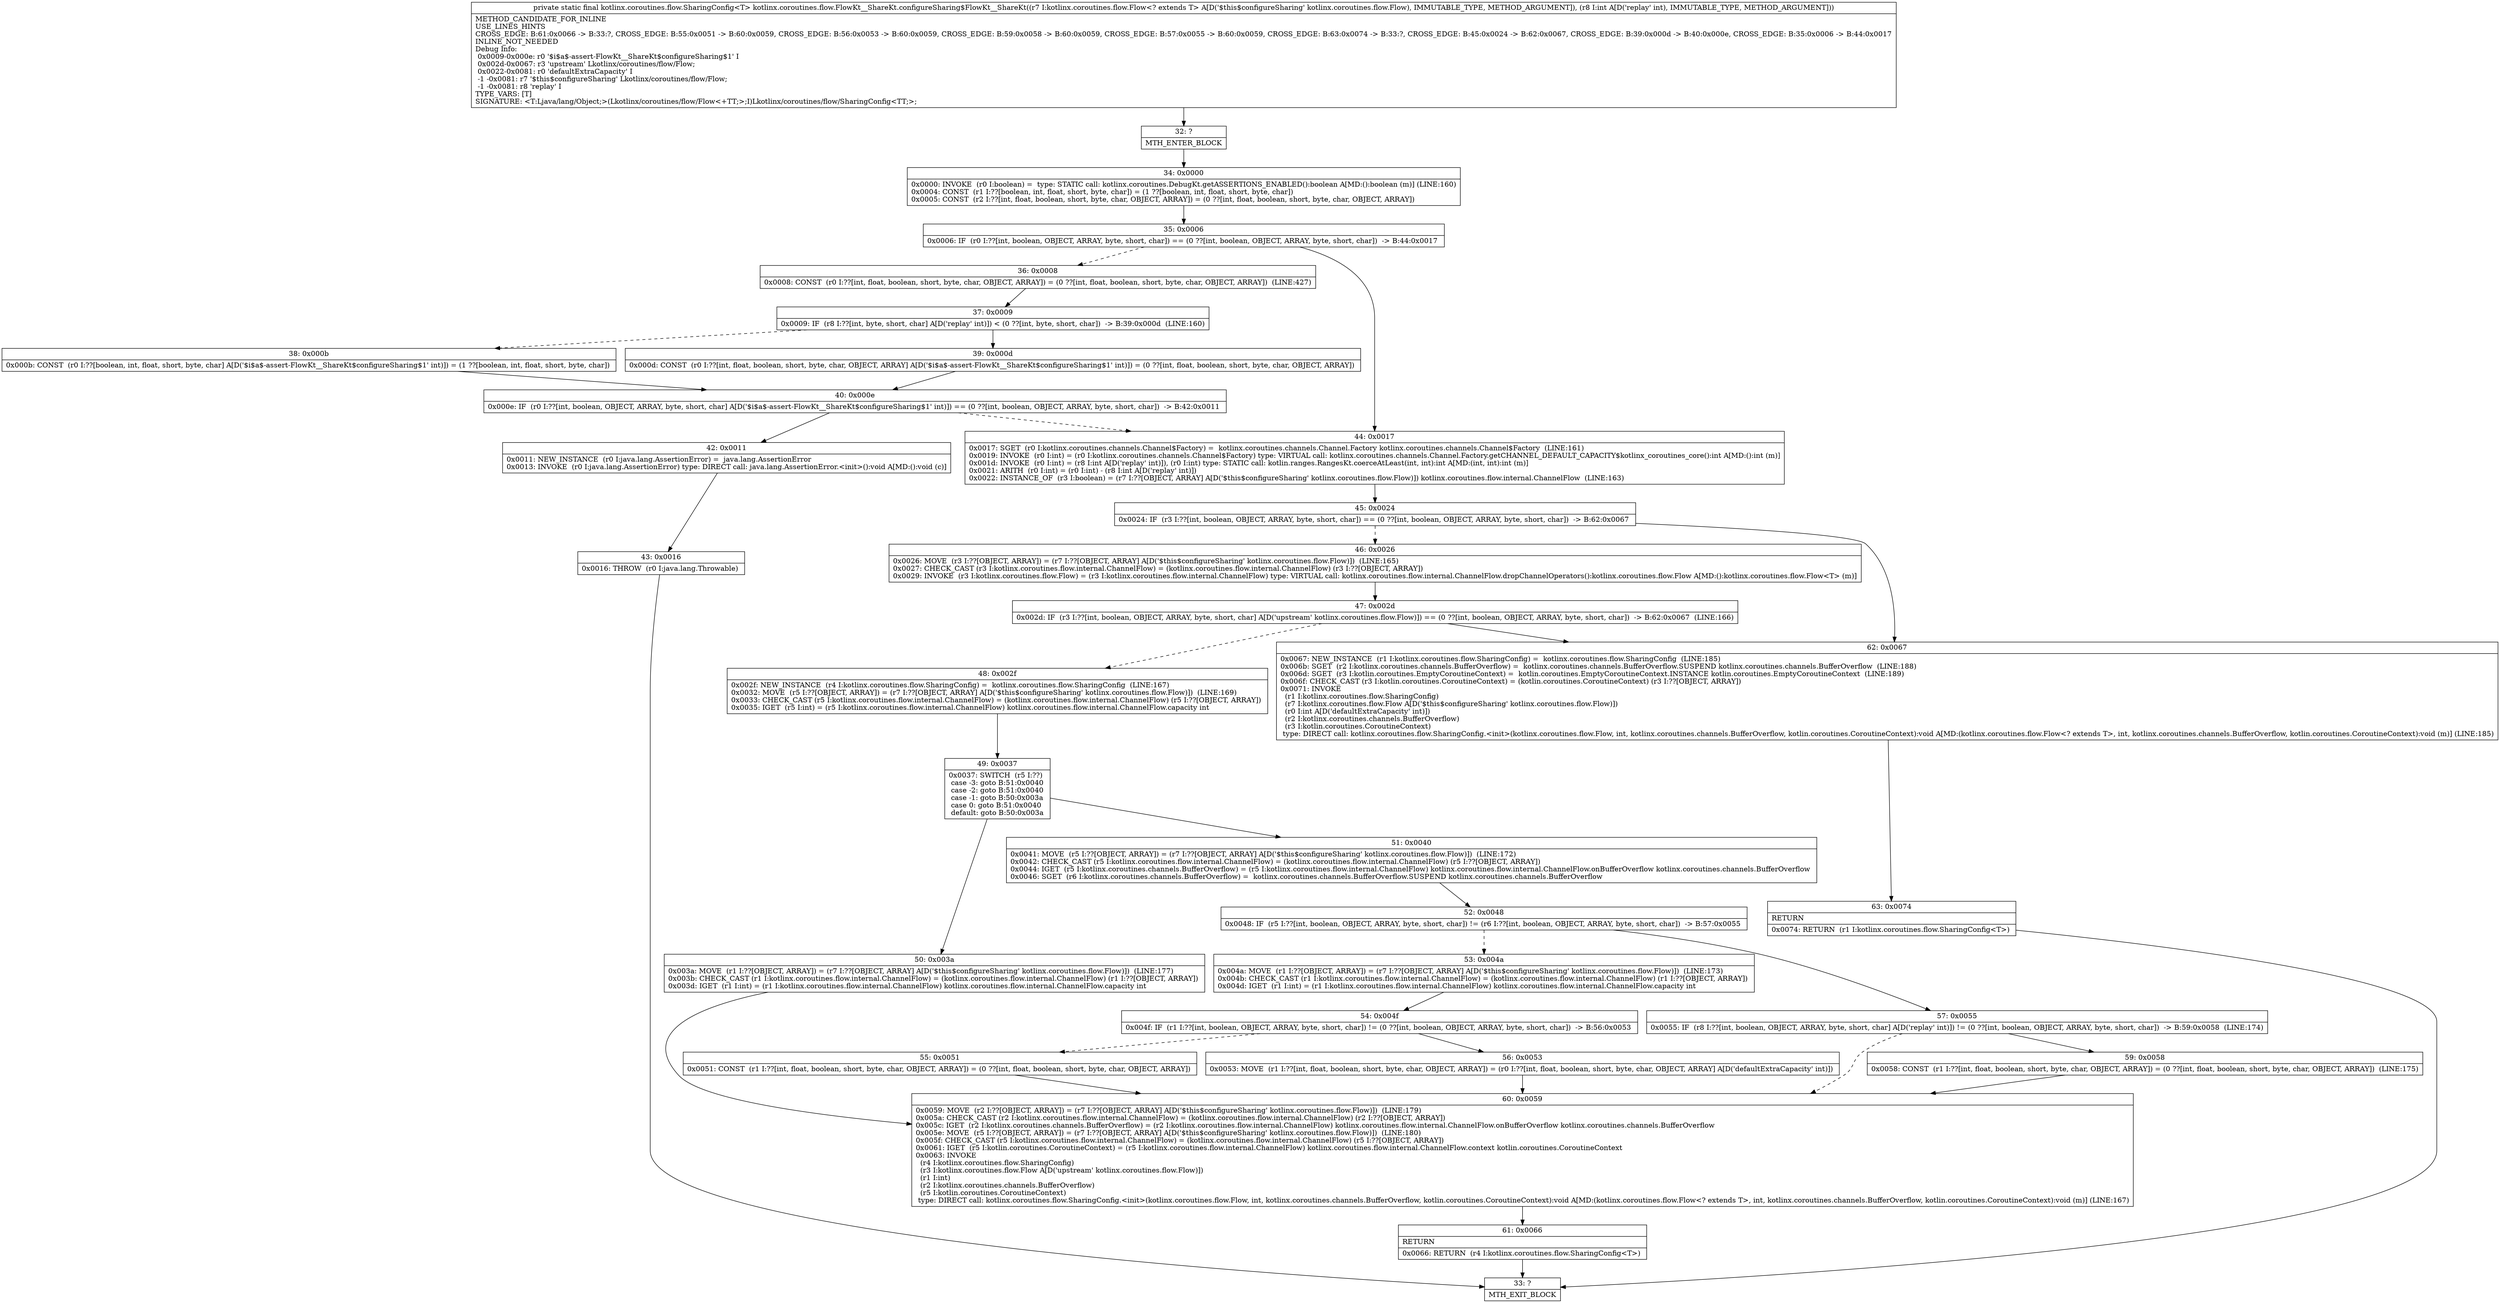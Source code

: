 digraph "CFG forkotlinx.coroutines.flow.FlowKt__ShareKt.configureSharing$FlowKt__ShareKt(Lkotlinx\/coroutines\/flow\/Flow;I)Lkotlinx\/coroutines\/flow\/SharingConfig;" {
Node_32 [shape=record,label="{32\:\ ?|MTH_ENTER_BLOCK\l}"];
Node_34 [shape=record,label="{34\:\ 0x0000|0x0000: INVOKE  (r0 I:boolean) =  type: STATIC call: kotlinx.coroutines.DebugKt.getASSERTIONS_ENABLED():boolean A[MD:():boolean (m)] (LINE:160)\l0x0004: CONST  (r1 I:??[boolean, int, float, short, byte, char]) = (1 ??[boolean, int, float, short, byte, char]) \l0x0005: CONST  (r2 I:??[int, float, boolean, short, byte, char, OBJECT, ARRAY]) = (0 ??[int, float, boolean, short, byte, char, OBJECT, ARRAY]) \l}"];
Node_35 [shape=record,label="{35\:\ 0x0006|0x0006: IF  (r0 I:??[int, boolean, OBJECT, ARRAY, byte, short, char]) == (0 ??[int, boolean, OBJECT, ARRAY, byte, short, char])  \-\> B:44:0x0017 \l}"];
Node_36 [shape=record,label="{36\:\ 0x0008|0x0008: CONST  (r0 I:??[int, float, boolean, short, byte, char, OBJECT, ARRAY]) = (0 ??[int, float, boolean, short, byte, char, OBJECT, ARRAY])  (LINE:427)\l}"];
Node_37 [shape=record,label="{37\:\ 0x0009|0x0009: IF  (r8 I:??[int, byte, short, char] A[D('replay' int)]) \< (0 ??[int, byte, short, char])  \-\> B:39:0x000d  (LINE:160)\l}"];
Node_38 [shape=record,label="{38\:\ 0x000b|0x000b: CONST  (r0 I:??[boolean, int, float, short, byte, char] A[D('$i$a$\-assert\-FlowKt__ShareKt$configureSharing$1' int)]) = (1 ??[boolean, int, float, short, byte, char]) \l}"];
Node_40 [shape=record,label="{40\:\ 0x000e|0x000e: IF  (r0 I:??[int, boolean, OBJECT, ARRAY, byte, short, char] A[D('$i$a$\-assert\-FlowKt__ShareKt$configureSharing$1' int)]) == (0 ??[int, boolean, OBJECT, ARRAY, byte, short, char])  \-\> B:42:0x0011 \l}"];
Node_42 [shape=record,label="{42\:\ 0x0011|0x0011: NEW_INSTANCE  (r0 I:java.lang.AssertionError) =  java.lang.AssertionError \l0x0013: INVOKE  (r0 I:java.lang.AssertionError) type: DIRECT call: java.lang.AssertionError.\<init\>():void A[MD:():void (c)]\l}"];
Node_43 [shape=record,label="{43\:\ 0x0016|0x0016: THROW  (r0 I:java.lang.Throwable) \l}"];
Node_33 [shape=record,label="{33\:\ ?|MTH_EXIT_BLOCK\l}"];
Node_39 [shape=record,label="{39\:\ 0x000d|0x000d: CONST  (r0 I:??[int, float, boolean, short, byte, char, OBJECT, ARRAY] A[D('$i$a$\-assert\-FlowKt__ShareKt$configureSharing$1' int)]) = (0 ??[int, float, boolean, short, byte, char, OBJECT, ARRAY]) \l}"];
Node_44 [shape=record,label="{44\:\ 0x0017|0x0017: SGET  (r0 I:kotlinx.coroutines.channels.Channel$Factory) =  kotlinx.coroutines.channels.Channel.Factory kotlinx.coroutines.channels.Channel$Factory  (LINE:161)\l0x0019: INVOKE  (r0 I:int) = (r0 I:kotlinx.coroutines.channels.Channel$Factory) type: VIRTUAL call: kotlinx.coroutines.channels.Channel.Factory.getCHANNEL_DEFAULT_CAPACITY$kotlinx_coroutines_core():int A[MD:():int (m)]\l0x001d: INVOKE  (r0 I:int) = (r8 I:int A[D('replay' int)]), (r0 I:int) type: STATIC call: kotlin.ranges.RangesKt.coerceAtLeast(int, int):int A[MD:(int, int):int (m)]\l0x0021: ARITH  (r0 I:int) = (r0 I:int) \- (r8 I:int A[D('replay' int)]) \l0x0022: INSTANCE_OF  (r3 I:boolean) = (r7 I:??[OBJECT, ARRAY] A[D('$this$configureSharing' kotlinx.coroutines.flow.Flow)]) kotlinx.coroutines.flow.internal.ChannelFlow  (LINE:163)\l}"];
Node_45 [shape=record,label="{45\:\ 0x0024|0x0024: IF  (r3 I:??[int, boolean, OBJECT, ARRAY, byte, short, char]) == (0 ??[int, boolean, OBJECT, ARRAY, byte, short, char])  \-\> B:62:0x0067 \l}"];
Node_46 [shape=record,label="{46\:\ 0x0026|0x0026: MOVE  (r3 I:??[OBJECT, ARRAY]) = (r7 I:??[OBJECT, ARRAY] A[D('$this$configureSharing' kotlinx.coroutines.flow.Flow)])  (LINE:165)\l0x0027: CHECK_CAST (r3 I:kotlinx.coroutines.flow.internal.ChannelFlow) = (kotlinx.coroutines.flow.internal.ChannelFlow) (r3 I:??[OBJECT, ARRAY]) \l0x0029: INVOKE  (r3 I:kotlinx.coroutines.flow.Flow) = (r3 I:kotlinx.coroutines.flow.internal.ChannelFlow) type: VIRTUAL call: kotlinx.coroutines.flow.internal.ChannelFlow.dropChannelOperators():kotlinx.coroutines.flow.Flow A[MD:():kotlinx.coroutines.flow.Flow\<T\> (m)]\l}"];
Node_47 [shape=record,label="{47\:\ 0x002d|0x002d: IF  (r3 I:??[int, boolean, OBJECT, ARRAY, byte, short, char] A[D('upstream' kotlinx.coroutines.flow.Flow)]) == (0 ??[int, boolean, OBJECT, ARRAY, byte, short, char])  \-\> B:62:0x0067  (LINE:166)\l}"];
Node_48 [shape=record,label="{48\:\ 0x002f|0x002f: NEW_INSTANCE  (r4 I:kotlinx.coroutines.flow.SharingConfig) =  kotlinx.coroutines.flow.SharingConfig  (LINE:167)\l0x0032: MOVE  (r5 I:??[OBJECT, ARRAY]) = (r7 I:??[OBJECT, ARRAY] A[D('$this$configureSharing' kotlinx.coroutines.flow.Flow)])  (LINE:169)\l0x0033: CHECK_CAST (r5 I:kotlinx.coroutines.flow.internal.ChannelFlow) = (kotlinx.coroutines.flow.internal.ChannelFlow) (r5 I:??[OBJECT, ARRAY]) \l0x0035: IGET  (r5 I:int) = (r5 I:kotlinx.coroutines.flow.internal.ChannelFlow) kotlinx.coroutines.flow.internal.ChannelFlow.capacity int \l}"];
Node_49 [shape=record,label="{49\:\ 0x0037|0x0037: SWITCH  (r5 I:??)\l case \-3: goto B:51:0x0040\l case \-2: goto B:51:0x0040\l case \-1: goto B:50:0x003a\l case 0: goto B:51:0x0040\l default: goto B:50:0x003a \l}"];
Node_50 [shape=record,label="{50\:\ 0x003a|0x003a: MOVE  (r1 I:??[OBJECT, ARRAY]) = (r7 I:??[OBJECT, ARRAY] A[D('$this$configureSharing' kotlinx.coroutines.flow.Flow)])  (LINE:177)\l0x003b: CHECK_CAST (r1 I:kotlinx.coroutines.flow.internal.ChannelFlow) = (kotlinx.coroutines.flow.internal.ChannelFlow) (r1 I:??[OBJECT, ARRAY]) \l0x003d: IGET  (r1 I:int) = (r1 I:kotlinx.coroutines.flow.internal.ChannelFlow) kotlinx.coroutines.flow.internal.ChannelFlow.capacity int \l}"];
Node_60 [shape=record,label="{60\:\ 0x0059|0x0059: MOVE  (r2 I:??[OBJECT, ARRAY]) = (r7 I:??[OBJECT, ARRAY] A[D('$this$configureSharing' kotlinx.coroutines.flow.Flow)])  (LINE:179)\l0x005a: CHECK_CAST (r2 I:kotlinx.coroutines.flow.internal.ChannelFlow) = (kotlinx.coroutines.flow.internal.ChannelFlow) (r2 I:??[OBJECT, ARRAY]) \l0x005c: IGET  (r2 I:kotlinx.coroutines.channels.BufferOverflow) = (r2 I:kotlinx.coroutines.flow.internal.ChannelFlow) kotlinx.coroutines.flow.internal.ChannelFlow.onBufferOverflow kotlinx.coroutines.channels.BufferOverflow \l0x005e: MOVE  (r5 I:??[OBJECT, ARRAY]) = (r7 I:??[OBJECT, ARRAY] A[D('$this$configureSharing' kotlinx.coroutines.flow.Flow)])  (LINE:180)\l0x005f: CHECK_CAST (r5 I:kotlinx.coroutines.flow.internal.ChannelFlow) = (kotlinx.coroutines.flow.internal.ChannelFlow) (r5 I:??[OBJECT, ARRAY]) \l0x0061: IGET  (r5 I:kotlin.coroutines.CoroutineContext) = (r5 I:kotlinx.coroutines.flow.internal.ChannelFlow) kotlinx.coroutines.flow.internal.ChannelFlow.context kotlin.coroutines.CoroutineContext \l0x0063: INVOKE  \l  (r4 I:kotlinx.coroutines.flow.SharingConfig)\l  (r3 I:kotlinx.coroutines.flow.Flow A[D('upstream' kotlinx.coroutines.flow.Flow)])\l  (r1 I:int)\l  (r2 I:kotlinx.coroutines.channels.BufferOverflow)\l  (r5 I:kotlin.coroutines.CoroutineContext)\l type: DIRECT call: kotlinx.coroutines.flow.SharingConfig.\<init\>(kotlinx.coroutines.flow.Flow, int, kotlinx.coroutines.channels.BufferOverflow, kotlin.coroutines.CoroutineContext):void A[MD:(kotlinx.coroutines.flow.Flow\<? extends T\>, int, kotlinx.coroutines.channels.BufferOverflow, kotlin.coroutines.CoroutineContext):void (m)] (LINE:167)\l}"];
Node_61 [shape=record,label="{61\:\ 0x0066|RETURN\l|0x0066: RETURN  (r4 I:kotlinx.coroutines.flow.SharingConfig\<T\>) \l}"];
Node_51 [shape=record,label="{51\:\ 0x0040|0x0041: MOVE  (r5 I:??[OBJECT, ARRAY]) = (r7 I:??[OBJECT, ARRAY] A[D('$this$configureSharing' kotlinx.coroutines.flow.Flow)])  (LINE:172)\l0x0042: CHECK_CAST (r5 I:kotlinx.coroutines.flow.internal.ChannelFlow) = (kotlinx.coroutines.flow.internal.ChannelFlow) (r5 I:??[OBJECT, ARRAY]) \l0x0044: IGET  (r5 I:kotlinx.coroutines.channels.BufferOverflow) = (r5 I:kotlinx.coroutines.flow.internal.ChannelFlow) kotlinx.coroutines.flow.internal.ChannelFlow.onBufferOverflow kotlinx.coroutines.channels.BufferOverflow \l0x0046: SGET  (r6 I:kotlinx.coroutines.channels.BufferOverflow) =  kotlinx.coroutines.channels.BufferOverflow.SUSPEND kotlinx.coroutines.channels.BufferOverflow \l}"];
Node_52 [shape=record,label="{52\:\ 0x0048|0x0048: IF  (r5 I:??[int, boolean, OBJECT, ARRAY, byte, short, char]) != (r6 I:??[int, boolean, OBJECT, ARRAY, byte, short, char])  \-\> B:57:0x0055 \l}"];
Node_53 [shape=record,label="{53\:\ 0x004a|0x004a: MOVE  (r1 I:??[OBJECT, ARRAY]) = (r7 I:??[OBJECT, ARRAY] A[D('$this$configureSharing' kotlinx.coroutines.flow.Flow)])  (LINE:173)\l0x004b: CHECK_CAST (r1 I:kotlinx.coroutines.flow.internal.ChannelFlow) = (kotlinx.coroutines.flow.internal.ChannelFlow) (r1 I:??[OBJECT, ARRAY]) \l0x004d: IGET  (r1 I:int) = (r1 I:kotlinx.coroutines.flow.internal.ChannelFlow) kotlinx.coroutines.flow.internal.ChannelFlow.capacity int \l}"];
Node_54 [shape=record,label="{54\:\ 0x004f|0x004f: IF  (r1 I:??[int, boolean, OBJECT, ARRAY, byte, short, char]) != (0 ??[int, boolean, OBJECT, ARRAY, byte, short, char])  \-\> B:56:0x0053 \l}"];
Node_55 [shape=record,label="{55\:\ 0x0051|0x0051: CONST  (r1 I:??[int, float, boolean, short, byte, char, OBJECT, ARRAY]) = (0 ??[int, float, boolean, short, byte, char, OBJECT, ARRAY]) \l}"];
Node_56 [shape=record,label="{56\:\ 0x0053|0x0053: MOVE  (r1 I:??[int, float, boolean, short, byte, char, OBJECT, ARRAY]) = (r0 I:??[int, float, boolean, short, byte, char, OBJECT, ARRAY] A[D('defaultExtraCapacity' int)]) \l}"];
Node_57 [shape=record,label="{57\:\ 0x0055|0x0055: IF  (r8 I:??[int, boolean, OBJECT, ARRAY, byte, short, char] A[D('replay' int)]) != (0 ??[int, boolean, OBJECT, ARRAY, byte, short, char])  \-\> B:59:0x0058  (LINE:174)\l}"];
Node_59 [shape=record,label="{59\:\ 0x0058|0x0058: CONST  (r1 I:??[int, float, boolean, short, byte, char, OBJECT, ARRAY]) = (0 ??[int, float, boolean, short, byte, char, OBJECT, ARRAY])  (LINE:175)\l}"];
Node_62 [shape=record,label="{62\:\ 0x0067|0x0067: NEW_INSTANCE  (r1 I:kotlinx.coroutines.flow.SharingConfig) =  kotlinx.coroutines.flow.SharingConfig  (LINE:185)\l0x006b: SGET  (r2 I:kotlinx.coroutines.channels.BufferOverflow) =  kotlinx.coroutines.channels.BufferOverflow.SUSPEND kotlinx.coroutines.channels.BufferOverflow  (LINE:188)\l0x006d: SGET  (r3 I:kotlin.coroutines.EmptyCoroutineContext) =  kotlin.coroutines.EmptyCoroutineContext.INSTANCE kotlin.coroutines.EmptyCoroutineContext  (LINE:189)\l0x006f: CHECK_CAST (r3 I:kotlin.coroutines.CoroutineContext) = (kotlin.coroutines.CoroutineContext) (r3 I:??[OBJECT, ARRAY]) \l0x0071: INVOKE  \l  (r1 I:kotlinx.coroutines.flow.SharingConfig)\l  (r7 I:kotlinx.coroutines.flow.Flow A[D('$this$configureSharing' kotlinx.coroutines.flow.Flow)])\l  (r0 I:int A[D('defaultExtraCapacity' int)])\l  (r2 I:kotlinx.coroutines.channels.BufferOverflow)\l  (r3 I:kotlin.coroutines.CoroutineContext)\l type: DIRECT call: kotlinx.coroutines.flow.SharingConfig.\<init\>(kotlinx.coroutines.flow.Flow, int, kotlinx.coroutines.channels.BufferOverflow, kotlin.coroutines.CoroutineContext):void A[MD:(kotlinx.coroutines.flow.Flow\<? extends T\>, int, kotlinx.coroutines.channels.BufferOverflow, kotlin.coroutines.CoroutineContext):void (m)] (LINE:185)\l}"];
Node_63 [shape=record,label="{63\:\ 0x0074|RETURN\l|0x0074: RETURN  (r1 I:kotlinx.coroutines.flow.SharingConfig\<T\>) \l}"];
MethodNode[shape=record,label="{private static final kotlinx.coroutines.flow.SharingConfig\<T\> kotlinx.coroutines.flow.FlowKt__ShareKt.configureSharing$FlowKt__ShareKt((r7 I:kotlinx.coroutines.flow.Flow\<? extends T\> A[D('$this$configureSharing' kotlinx.coroutines.flow.Flow), IMMUTABLE_TYPE, METHOD_ARGUMENT]), (r8 I:int A[D('replay' int), IMMUTABLE_TYPE, METHOD_ARGUMENT]))  | METHOD_CANDIDATE_FOR_INLINE\lUSE_LINES_HINTS\lCROSS_EDGE: B:61:0x0066 \-\> B:33:?, CROSS_EDGE: B:55:0x0051 \-\> B:60:0x0059, CROSS_EDGE: B:56:0x0053 \-\> B:60:0x0059, CROSS_EDGE: B:59:0x0058 \-\> B:60:0x0059, CROSS_EDGE: B:57:0x0055 \-\> B:60:0x0059, CROSS_EDGE: B:63:0x0074 \-\> B:33:?, CROSS_EDGE: B:45:0x0024 \-\> B:62:0x0067, CROSS_EDGE: B:39:0x000d \-\> B:40:0x000e, CROSS_EDGE: B:35:0x0006 \-\> B:44:0x0017\lINLINE_NOT_NEEDED\lDebug Info:\l  0x0009\-0x000e: r0 '$i$a$\-assert\-FlowKt__ShareKt$configureSharing$1' I\l  0x002d\-0x0067: r3 'upstream' Lkotlinx\/coroutines\/flow\/Flow;\l  0x0022\-0x0081: r0 'defaultExtraCapacity' I\l  \-1 \-0x0081: r7 '$this$configureSharing' Lkotlinx\/coroutines\/flow\/Flow;\l  \-1 \-0x0081: r8 'replay' I\lTYPE_VARS: [T]\lSIGNATURE: \<T:Ljava\/lang\/Object;\>(Lkotlinx\/coroutines\/flow\/Flow\<+TT;\>;I)Lkotlinx\/coroutines\/flow\/SharingConfig\<TT;\>;\l}"];
MethodNode -> Node_32;Node_32 -> Node_34;
Node_34 -> Node_35;
Node_35 -> Node_36[style=dashed];
Node_35 -> Node_44;
Node_36 -> Node_37;
Node_37 -> Node_38[style=dashed];
Node_37 -> Node_39;
Node_38 -> Node_40;
Node_40 -> Node_42;
Node_40 -> Node_44[style=dashed];
Node_42 -> Node_43;
Node_43 -> Node_33;
Node_39 -> Node_40;
Node_44 -> Node_45;
Node_45 -> Node_46[style=dashed];
Node_45 -> Node_62;
Node_46 -> Node_47;
Node_47 -> Node_48[style=dashed];
Node_47 -> Node_62;
Node_48 -> Node_49;
Node_49 -> Node_50;
Node_49 -> Node_51;
Node_50 -> Node_60;
Node_60 -> Node_61;
Node_61 -> Node_33;
Node_51 -> Node_52;
Node_52 -> Node_53[style=dashed];
Node_52 -> Node_57;
Node_53 -> Node_54;
Node_54 -> Node_55[style=dashed];
Node_54 -> Node_56;
Node_55 -> Node_60;
Node_56 -> Node_60;
Node_57 -> Node_59;
Node_57 -> Node_60[style=dashed];
Node_59 -> Node_60;
Node_62 -> Node_63;
Node_63 -> Node_33;
}

